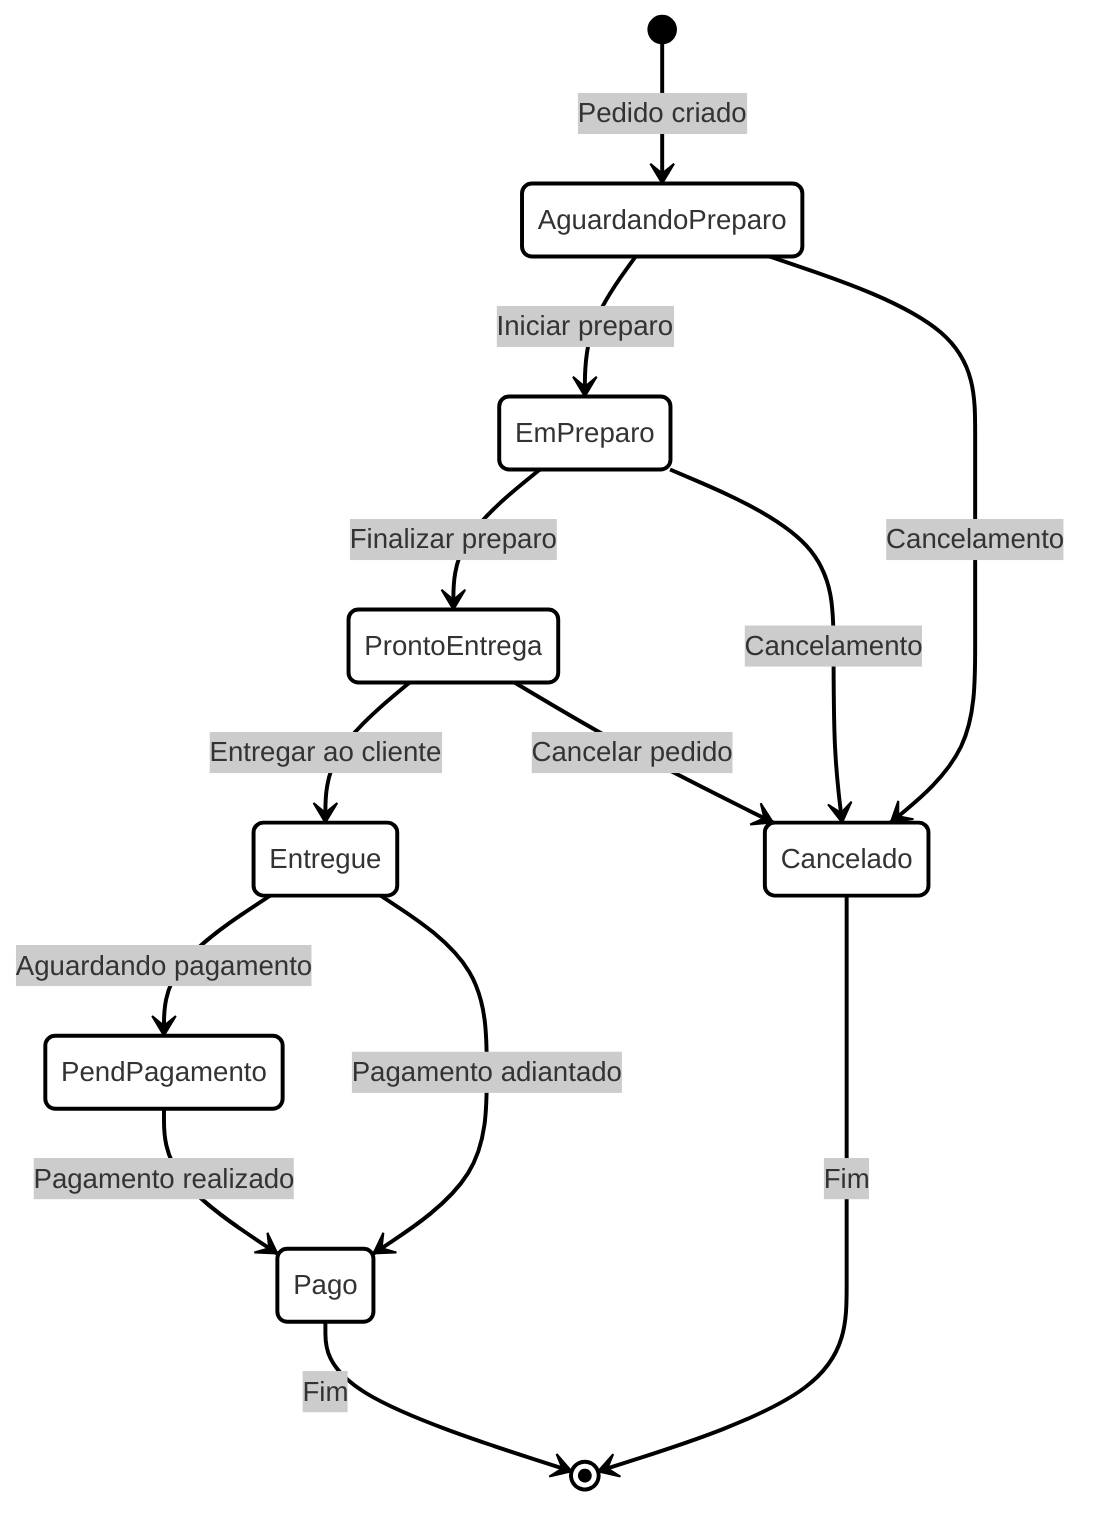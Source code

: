 ---
config:
    theme: neo
    title: Diagrama de Estados - Status do Pedido
---
stateDiagram-v2
    [*] --> AguardandoPreparo: Pedido criado
    AguardandoPreparo --> EmPreparo: Iniciar preparo
    EmPreparo --> ProntoEntrega: Finalizar preparo
    ProntoEntrega --> Entregue: Entregar ao cliente
    ProntoEntrega --> Cancelado: Cancelar pedido
    Entregue --> PendPagamento: Aguardando pagamento
    PendPagamento --> Pago: Pagamento realizado
    Entregue --> Pago: Pagamento adiantado
    Pago --> [*]: Fim

    AguardandoPreparo --> Cancelado: Cancelamento
    EmPreparo --> Cancelado: Cancelamento
    Cancelado --> [*]: Fim